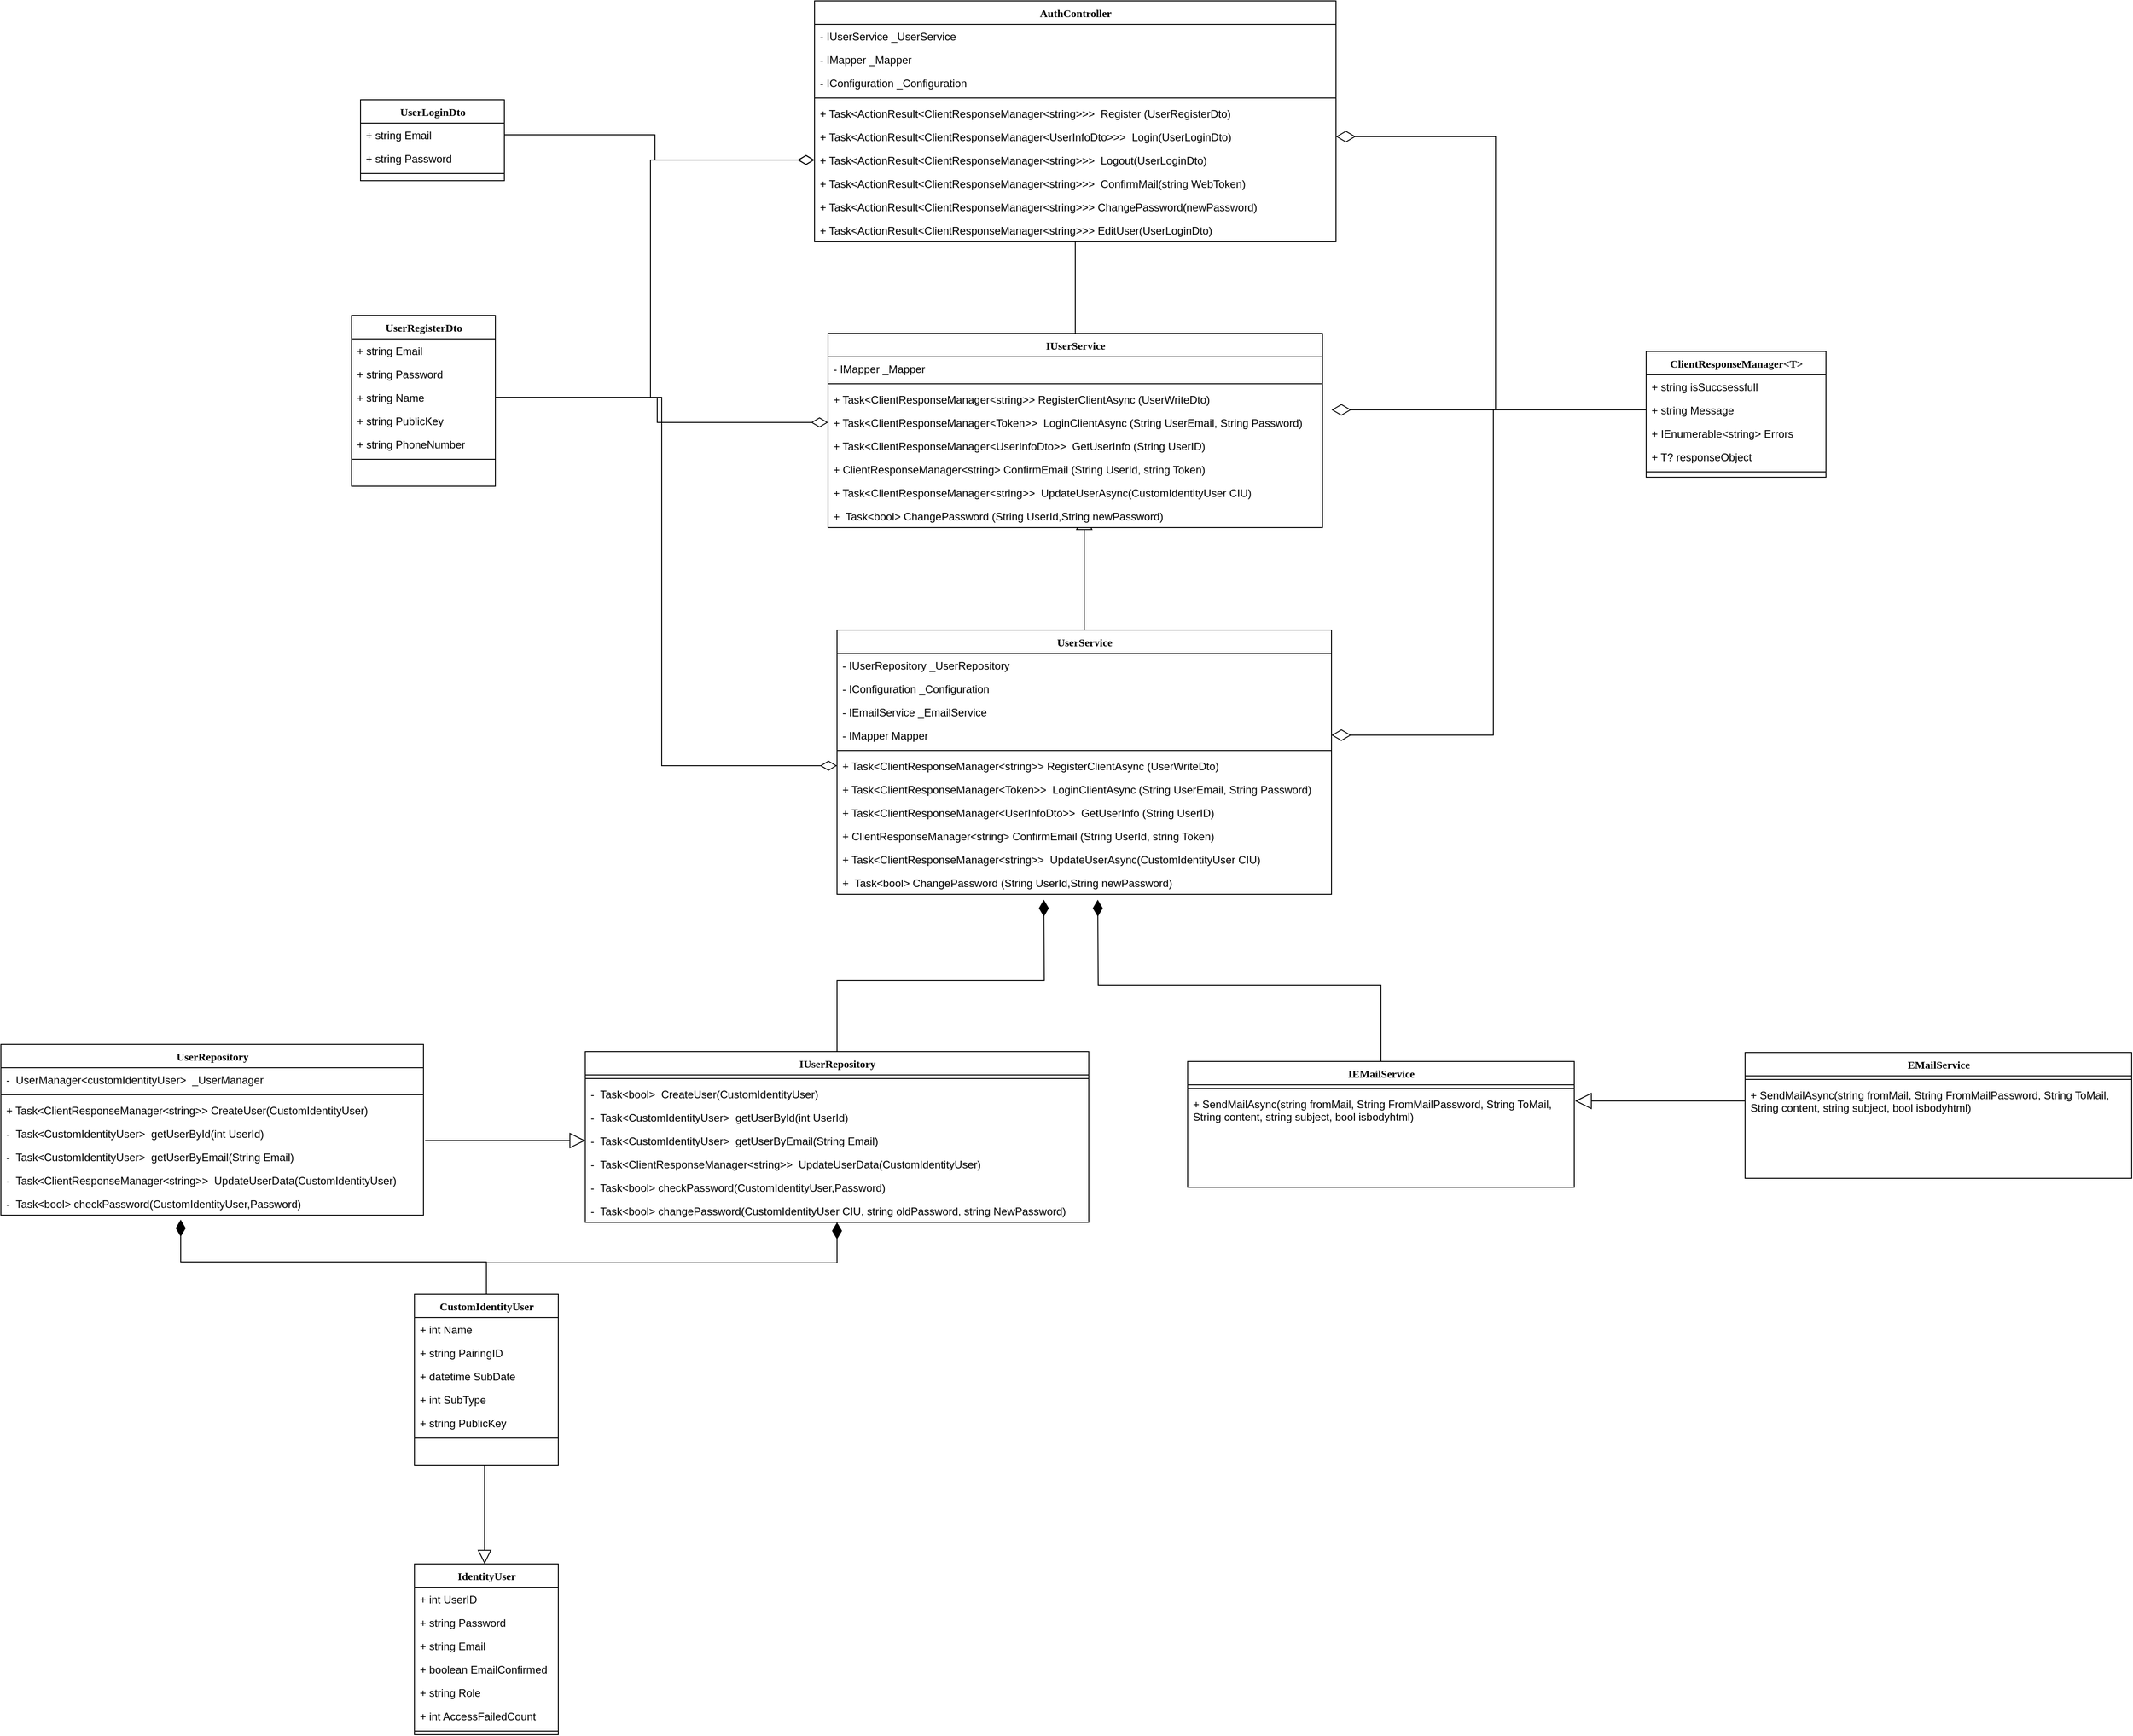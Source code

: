 <mxfile version="14.1.1" type="device"><diagram name="Page-1" id="6133507b-19e7-1e82-6fc7-422aa6c4b21f"><mxGraphModel dx="2773" dy="2634" grid="1" gridSize="10" guides="1" tooltips="1" connect="1" arrows="1" fold="1" page="1" pageScale="1" pageWidth="1100" pageHeight="850" background="#ffffff" math="0" shadow="0"><root><mxCell id="0"/><mxCell id="1" parent="0"/><mxCell id="_9k7WoL6bUj8qpPDOazY-54" style="edgeStyle=orthogonalEdgeStyle;rounded=0;orthogonalLoop=1;jettySize=auto;html=1;exitX=0.5;exitY=0;exitDx=0;exitDy=0;entryX=0.5;entryY=1;entryDx=0;entryDy=0;startArrow=none;startFill=0;startSize=13;endArrow=diamondThin;endFill=1;endSize=16;" parent="1" source="78961159f06e98e8-17" target="_9k7WoL6bUj8qpPDOazY-32" edge="1"><mxGeometry relative="1" as="geometry"/></mxCell><mxCell id="_9k7WoL6bUj8qpPDOazY-67" style="edgeStyle=orthogonalEdgeStyle;rounded=0;orthogonalLoop=1;jettySize=auto;html=1;exitX=0.5;exitY=0;exitDx=0;exitDy=0;startArrow=none;startFill=0;startSize=13;endArrow=diamondThin;endFill=1;endSize=16;" parent="1" source="78961159f06e98e8-17" edge="1"><mxGeometry relative="1" as="geometry"><mxPoint x="40" y="236" as="targetPoint"/><mxPoint x="520" y="316" as="sourcePoint"/><Array as="points"><mxPoint x="380" y="283"/><mxPoint x="40" y="283"/></Array></mxGeometry></mxCell><mxCell id="78961159f06e98e8-17" value="CustomIdentityUser" style="swimlane;html=1;fontStyle=1;align=center;verticalAlign=top;childLayout=stackLayout;horizontal=1;startSize=26;horizontalStack=0;resizeParent=1;resizeLast=0;collapsible=1;marginBottom=0;swimlaneFillColor=#ffffff;rounded=0;shadow=0;comic=0;labelBackgroundColor=none;strokeWidth=1;fillColor=none;fontFamily=Verdana;fontSize=12" parent="1" vertex="1"><mxGeometry x="300" y="319" width="160" height="190" as="geometry"/></mxCell><mxCell id="78961159f06e98e8-23" value="+ int Name" style="text;html=1;strokeColor=none;fillColor=none;align=left;verticalAlign=top;spacingLeft=4;spacingRight=4;whiteSpace=wrap;overflow=hidden;rotatable=0;points=[[0,0.5],[1,0.5]];portConstraint=eastwest;" parent="78961159f06e98e8-17" vertex="1"><mxGeometry y="26" width="160" height="26" as="geometry"/></mxCell><mxCell id="78961159f06e98e8-24" value="+ string PairingID" style="text;html=1;strokeColor=none;fillColor=none;align=left;verticalAlign=top;spacingLeft=4;spacingRight=4;whiteSpace=wrap;overflow=hidden;rotatable=0;points=[[0,0.5],[1,0.5]];portConstraint=eastwest;" parent="78961159f06e98e8-17" vertex="1"><mxGeometry y="52" width="160" height="26" as="geometry"/></mxCell><mxCell id="_9k7WoL6bUj8qpPDOazY-10" value="+ datetime SubDate" style="text;html=1;strokeColor=none;fillColor=none;align=left;verticalAlign=top;spacingLeft=4;spacingRight=4;whiteSpace=wrap;overflow=hidden;rotatable=0;points=[[0,0.5],[1,0.5]];portConstraint=eastwest;" parent="78961159f06e98e8-17" vertex="1"><mxGeometry y="78" width="160" height="26" as="geometry"/></mxCell><mxCell id="_9k7WoL6bUj8qpPDOazY-11" value="+ int SubType" style="text;html=1;strokeColor=none;fillColor=none;align=left;verticalAlign=top;spacingLeft=4;spacingRight=4;whiteSpace=wrap;overflow=hidden;rotatable=0;points=[[0,0.5],[1,0.5]];portConstraint=eastwest;" parent="78961159f06e98e8-17" vertex="1"><mxGeometry y="104" width="160" height="26" as="geometry"/></mxCell><mxCell id="_9k7WoL6bUj8qpPDOazY-12" value="+ string PublicKey" style="text;html=1;strokeColor=none;fillColor=none;align=left;verticalAlign=top;spacingLeft=4;spacingRight=4;whiteSpace=wrap;overflow=hidden;rotatable=0;points=[[0,0.5],[1,0.5]];portConstraint=eastwest;" parent="78961159f06e98e8-17" vertex="1"><mxGeometry y="130" width="160" height="26" as="geometry"/></mxCell><mxCell id="78961159f06e98e8-19" value="" style="line;html=1;strokeWidth=1;fillColor=none;align=left;verticalAlign=middle;spacingTop=-1;spacingLeft=3;spacingRight=3;rotatable=0;labelPosition=right;points=[];portConstraint=eastwest;" parent="78961159f06e98e8-17" vertex="1"><mxGeometry y="156" width="160" height="8" as="geometry"/></mxCell><mxCell id="b94bc138ca980ef-9" style="edgeStyle=orthogonalEdgeStyle;rounded=0;html=1;labelBackgroundColor=none;startArrow=none;startFill=0;startSize=8;endArrow=diamondThin;endFill=0;endSize=16;fontFamily=Verdana;fontSize=12;" parent="1" edge="1"><mxGeometry relative="1" as="geometry"><mxPoint x="745" y="435" as="sourcePoint"/></mxGeometry></mxCell><mxCell id="b94bc138ca980ef-19" value="1..*" style="text;html=1;resizable=0;points=[];align=center;verticalAlign=middle;labelBackgroundColor=#ffffff;fontSize=12;fontFamily=Verdana" parent="b94bc138ca980ef-9" vertex="1" connectable="0"><mxGeometry x="-0.847" y="-1" relative="1" as="geometry"><mxPoint x="19" y="1" as="offset"/></mxGeometry></mxCell><mxCell id="b94bc138ca980ef-10" style="edgeStyle=orthogonalEdgeStyle;rounded=0;html=1;labelBackgroundColor=none;startArrow=none;startFill=0;startSize=8;endArrow=open;endFill=0;endSize=16;fontFamily=Verdana;fontSize=12;" parent="1" edge="1"><mxGeometry relative="1" as="geometry"><mxPoint x="825" y="506" as="sourcePoint"/></mxGeometry></mxCell><mxCell id="b94bc138ca980ef-20" value="0..*" style="text;html=1;resizable=0;points=[];align=center;verticalAlign=middle;labelBackgroundColor=#ffffff;fontSize=12;fontFamily=Verdana" parent="b94bc138ca980ef-10" vertex="1" connectable="0"><mxGeometry x="-0.789" relative="1" as="geometry"><mxPoint x="11" y="-10" as="offset"/></mxGeometry></mxCell><mxCell id="b94bc138ca980ef-21" value="1" style="text;html=1;resizable=0;points=[];align=center;verticalAlign=middle;labelBackgroundColor=#ffffff;fontSize=12;fontFamily=Verdana" parent="b94bc138ca980ef-10" vertex="1" connectable="0"><mxGeometry x="0.7" y="1" relative="1" as="geometry"><mxPoint x="2" y="-12" as="offset"/></mxGeometry></mxCell><mxCell id="_9k7WoL6bUj8qpPDOazY-22" style="edgeStyle=orthogonalEdgeStyle;rounded=0;orthogonalLoop=1;jettySize=auto;html=1;exitX=0.5;exitY=0;exitDx=0;exitDy=0;endArrow=none;endFill=0;startArrow=block;startFill=0;endSize=10;startSize=13;" parent="1" edge="1"><mxGeometry relative="1" as="geometry"><mxPoint x="378" y="509" as="targetPoint"/><mxPoint x="378" y="619" as="sourcePoint"/></mxGeometry></mxCell><mxCell id="_9k7WoL6bUj8qpPDOazY-13" value="IdentityUser" style="swimlane;html=1;fontStyle=1;align=center;verticalAlign=top;childLayout=stackLayout;horizontal=1;startSize=26;horizontalStack=0;resizeParent=1;resizeLast=0;collapsible=1;marginBottom=0;swimlaneFillColor=#ffffff;rounded=0;shadow=0;comic=0;labelBackgroundColor=none;strokeWidth=1;fillColor=none;fontFamily=Verdana;fontSize=12" parent="1" vertex="1"><mxGeometry x="300" y="619" width="160" height="190" as="geometry"/></mxCell><mxCell id="_9k7WoL6bUj8qpPDOazY-14" value="+ int UserID" style="text;html=1;strokeColor=none;fillColor=none;align=left;verticalAlign=top;spacingLeft=4;spacingRight=4;whiteSpace=wrap;overflow=hidden;rotatable=0;points=[[0,0.5],[1,0.5]];portConstraint=eastwest;" parent="_9k7WoL6bUj8qpPDOazY-13" vertex="1"><mxGeometry y="26" width="160" height="26" as="geometry"/></mxCell><mxCell id="_9k7WoL6bUj8qpPDOazY-15" value="+ string Password" style="text;html=1;strokeColor=none;fillColor=none;align=left;verticalAlign=top;spacingLeft=4;spacingRight=4;whiteSpace=wrap;overflow=hidden;rotatable=0;points=[[0,0.5],[1,0.5]];portConstraint=eastwest;" parent="_9k7WoL6bUj8qpPDOazY-13" vertex="1"><mxGeometry y="52" width="160" height="26" as="geometry"/></mxCell><mxCell id="_9k7WoL6bUj8qpPDOazY-16" value="+ string Email" style="text;html=1;strokeColor=none;fillColor=none;align=left;verticalAlign=top;spacingLeft=4;spacingRight=4;whiteSpace=wrap;overflow=hidden;rotatable=0;points=[[0,0.5],[1,0.5]];portConstraint=eastwest;" parent="_9k7WoL6bUj8qpPDOazY-13" vertex="1"><mxGeometry y="78" width="160" height="26" as="geometry"/></mxCell><mxCell id="_9k7WoL6bUj8qpPDOazY-17" value="+ boolean EmailConfirmed" style="text;html=1;strokeColor=none;fillColor=none;align=left;verticalAlign=top;spacingLeft=4;spacingRight=4;whiteSpace=wrap;overflow=hidden;rotatable=0;points=[[0,0.5],[1,0.5]];portConstraint=eastwest;" parent="_9k7WoL6bUj8qpPDOazY-13" vertex="1"><mxGeometry y="104" width="160" height="26" as="geometry"/></mxCell><mxCell id="_9k7WoL6bUj8qpPDOazY-18" value="+ string Role" style="text;html=1;strokeColor=none;fillColor=none;align=left;verticalAlign=top;spacingLeft=4;spacingRight=4;whiteSpace=wrap;overflow=hidden;rotatable=0;points=[[0,0.5],[1,0.5]];portConstraint=eastwest;" parent="_9k7WoL6bUj8qpPDOazY-13" vertex="1"><mxGeometry y="130" width="160" height="26" as="geometry"/></mxCell><mxCell id="_9k7WoL6bUj8qpPDOazY-23" value="+ int AccessFailedCount" style="text;html=1;strokeColor=none;fillColor=none;align=left;verticalAlign=top;spacingLeft=4;spacingRight=4;whiteSpace=wrap;overflow=hidden;rotatable=0;points=[[0,0.5],[1,0.5]];portConstraint=eastwest;" parent="_9k7WoL6bUj8qpPDOazY-13" vertex="1"><mxGeometry y="156" width="160" height="26" as="geometry"/></mxCell><mxCell id="_9k7WoL6bUj8qpPDOazY-19" value="" style="line;html=1;strokeWidth=1;fillColor=none;align=left;verticalAlign=middle;spacingTop=-1;spacingLeft=3;spacingRight=3;rotatable=0;labelPosition=right;points=[];portConstraint=eastwest;" parent="_9k7WoL6bUj8qpPDOazY-13" vertex="1"><mxGeometry y="182" width="160" height="8" as="geometry"/></mxCell><mxCell id="_9k7WoL6bUj8qpPDOazY-76" style="edgeStyle=orthogonalEdgeStyle;rounded=0;orthogonalLoop=1;jettySize=auto;html=1;startArrow=none;startFill=0;startSize=13;endArrow=diamondThin;endFill=1;endSize=16;exitX=0.5;exitY=0;exitDx=0;exitDy=0;" parent="1" source="_9k7WoL6bUj8qpPDOazY-32" edge="1"><mxGeometry relative="1" as="geometry"><mxPoint x="1000" y="-120" as="targetPoint"/><mxPoint x="-180" y="35" as="sourcePoint"/><Array as="points"/></mxGeometry></mxCell><mxCell id="_9k7WoL6bUj8qpPDOazY-24" value="UserRepository" style="swimlane;html=1;fontStyle=1;align=center;verticalAlign=top;childLayout=stackLayout;horizontal=1;startSize=26;horizontalStack=0;resizeParent=1;resizeLast=0;collapsible=1;marginBottom=0;swimlaneFillColor=#ffffff;rounded=0;shadow=0;comic=0;labelBackgroundColor=none;strokeWidth=1;fillColor=none;fontFamily=Verdana;fontSize=12" parent="1" vertex="1"><mxGeometry x="-160" y="41" width="470" height="190" as="geometry"/></mxCell><mxCell id="_9k7WoL6bUj8qpPDOazY-25" value="-&amp;nbsp; UserManager&amp;lt;customIdentityUser&amp;gt;&amp;nbsp; _UserManager" style="text;html=1;strokeColor=none;fillColor=none;align=left;verticalAlign=top;spacingLeft=4;spacingRight=4;whiteSpace=wrap;overflow=hidden;rotatable=0;points=[[0,0.5],[1,0.5]];portConstraint=eastwest;" parent="_9k7WoL6bUj8qpPDOazY-24" vertex="1"><mxGeometry y="26" width="470" height="26" as="geometry"/></mxCell><mxCell id="_9k7WoL6bUj8qpPDOazY-30" value="" style="line;html=1;strokeWidth=1;fillColor=none;align=left;verticalAlign=middle;spacingTop=-1;spacingLeft=3;spacingRight=3;rotatable=0;labelPosition=right;points=[];portConstraint=eastwest;" parent="_9k7WoL6bUj8qpPDOazY-24" vertex="1"><mxGeometry y="52" width="470" height="8" as="geometry"/></mxCell><mxCell id="_9k7WoL6bUj8qpPDOazY-61" value="+ Task&amp;lt;ClientResponseManager&amp;lt;string&amp;gt;&amp;gt; CreateUser(CustomIdentityUser)" style="text;html=1;strokeColor=none;fillColor=none;align=left;verticalAlign=top;spacingLeft=4;spacingRight=4;whiteSpace=wrap;overflow=hidden;rotatable=0;points=[[0,0.5],[1,0.5]];portConstraint=eastwest;" parent="_9k7WoL6bUj8qpPDOazY-24" vertex="1"><mxGeometry y="60" width="470" height="26" as="geometry"/></mxCell><mxCell id="_9k7WoL6bUj8qpPDOazY-62" value="-&amp;nbsp; Task&amp;lt;CustomIdentityUser&amp;gt;&amp;nbsp; getUserById(int UserId)" style="text;html=1;strokeColor=none;fillColor=none;align=left;verticalAlign=top;spacingLeft=4;spacingRight=4;whiteSpace=wrap;overflow=hidden;rotatable=0;points=[[0,0.5],[1,0.5]];portConstraint=eastwest;" parent="_9k7WoL6bUj8qpPDOazY-24" vertex="1"><mxGeometry y="86" width="470" height="26" as="geometry"/></mxCell><mxCell id="_9k7WoL6bUj8qpPDOazY-64" value="-&amp;nbsp; Task&amp;lt;CustomIdentityUser&amp;gt;&amp;nbsp; getUserByEmail(String Email)" style="text;html=1;strokeColor=none;fillColor=none;align=left;verticalAlign=top;spacingLeft=4;spacingRight=4;whiteSpace=wrap;overflow=hidden;rotatable=0;points=[[0,0.5],[1,0.5]];portConstraint=eastwest;" parent="_9k7WoL6bUj8qpPDOazY-24" vertex="1"><mxGeometry y="112" width="470" height="26" as="geometry"/></mxCell><mxCell id="_9k7WoL6bUj8qpPDOazY-65" value="-&amp;nbsp; Task&amp;lt;ClientResponseManager&amp;lt;string&amp;gt;&amp;gt;&amp;nbsp; UpdateUserData(CustomIdentityUser)" style="text;html=1;strokeColor=none;fillColor=none;align=left;verticalAlign=top;spacingLeft=4;spacingRight=4;whiteSpace=wrap;overflow=hidden;rotatable=0;points=[[0,0.5],[1,0.5]];portConstraint=eastwest;" parent="_9k7WoL6bUj8qpPDOazY-24" vertex="1"><mxGeometry y="138" width="470" height="26" as="geometry"/></mxCell><mxCell id="_9k7WoL6bUj8qpPDOazY-66" value="-&amp;nbsp; Task&amp;lt;bool&amp;gt; checkPassword(CustomIdentityUser,Password)&amp;nbsp;" style="text;html=1;strokeColor=none;fillColor=none;align=left;verticalAlign=top;spacingLeft=4;spacingRight=4;whiteSpace=wrap;overflow=hidden;rotatable=0;points=[[0,0.5],[1,0.5]];portConstraint=eastwest;" parent="_9k7WoL6bUj8qpPDOazY-24" vertex="1"><mxGeometry y="164" width="470" height="26" as="geometry"/></mxCell><mxCell id="_9k7WoL6bUj8qpPDOazY-32" value="IUserRepository" style="swimlane;html=1;fontStyle=1;align=center;verticalAlign=top;childLayout=stackLayout;horizontal=1;startSize=26;horizontalStack=0;resizeParent=1;resizeLast=0;collapsible=1;marginBottom=0;swimlaneFillColor=#ffffff;rounded=0;shadow=0;comic=0;labelBackgroundColor=none;strokeWidth=1;fillColor=none;fontFamily=Verdana;fontSize=12" parent="1" vertex="1"><mxGeometry x="490" y="49" width="560" height="190" as="geometry"/></mxCell><mxCell id="_9k7WoL6bUj8qpPDOazY-38" value="" style="line;html=1;strokeWidth=1;fillColor=none;align=left;verticalAlign=middle;spacingTop=-1;spacingLeft=3;spacingRight=3;rotatable=0;labelPosition=right;points=[];portConstraint=eastwest;" parent="_9k7WoL6bUj8qpPDOazY-32" vertex="1"><mxGeometry y="26" width="560" height="8" as="geometry"/></mxCell><mxCell id="_9k7WoL6bUj8qpPDOazY-41" value="-&amp;nbsp; Task&amp;lt;bool&amp;gt;&amp;nbsp; CreateUser(CustomIdentityUser)" style="text;html=1;strokeColor=none;fillColor=none;align=left;verticalAlign=top;spacingLeft=4;spacingRight=4;whiteSpace=wrap;overflow=hidden;rotatable=0;points=[[0,0.5],[1,0.5]];portConstraint=eastwest;" parent="_9k7WoL6bUj8qpPDOazY-32" vertex="1"><mxGeometry y="34" width="560" height="26" as="geometry"/></mxCell><mxCell id="_9k7WoL6bUj8qpPDOazY-56" value="-&amp;nbsp; Task&amp;lt;CustomIdentityUser&amp;gt;&amp;nbsp; getUserById(int UserId)" style="text;html=1;strokeColor=none;fillColor=none;align=left;verticalAlign=top;spacingLeft=4;spacingRight=4;whiteSpace=wrap;overflow=hidden;rotatable=0;points=[[0,0.5],[1,0.5]];portConstraint=eastwest;" parent="_9k7WoL6bUj8qpPDOazY-32" vertex="1"><mxGeometry y="60" width="560" height="26" as="geometry"/></mxCell><mxCell id="_9k7WoL6bUj8qpPDOazY-57" value="-&amp;nbsp; Task&amp;lt;CustomIdentityUser&amp;gt;&amp;nbsp; getUserByEmail(String Email)" style="text;html=1;strokeColor=none;fillColor=none;align=left;verticalAlign=top;spacingLeft=4;spacingRight=4;whiteSpace=wrap;overflow=hidden;rotatable=0;points=[[0,0.5],[1,0.5]];portConstraint=eastwest;" parent="_9k7WoL6bUj8qpPDOazY-32" vertex="1"><mxGeometry y="86" width="560" height="26" as="geometry"/></mxCell><mxCell id="_9k7WoL6bUj8qpPDOazY-58" value="-&amp;nbsp; Task&amp;lt;ClientResponseManager&amp;lt;string&amp;gt;&amp;gt;&amp;nbsp; UpdateUserData(CustomIdentityUser)" style="text;html=1;strokeColor=none;fillColor=none;align=left;verticalAlign=top;spacingLeft=4;spacingRight=4;whiteSpace=wrap;overflow=hidden;rotatable=0;points=[[0,0.5],[1,0.5]];portConstraint=eastwest;" parent="_9k7WoL6bUj8qpPDOazY-32" vertex="1"><mxGeometry y="112" width="560" height="26" as="geometry"/></mxCell><mxCell id="_9k7WoL6bUj8qpPDOazY-59" value="-&amp;nbsp; Task&amp;lt;bool&amp;gt; checkPassword(CustomIdentityUser,Password)&amp;nbsp;" style="text;html=1;strokeColor=none;fillColor=none;align=left;verticalAlign=top;spacingLeft=4;spacingRight=4;whiteSpace=wrap;overflow=hidden;rotatable=0;points=[[0,0.5],[1,0.5]];portConstraint=eastwest;" parent="_9k7WoL6bUj8qpPDOazY-32" vertex="1"><mxGeometry y="138" width="560" height="26" as="geometry"/></mxCell><mxCell id="_9k7WoL6bUj8qpPDOazY-315" value="-&amp;nbsp; Task&amp;lt;bool&amp;gt; changePassword(CustomIdentityUser CIU, string oldPassword, string NewPassword)&amp;nbsp;" style="text;html=1;strokeColor=none;fillColor=none;align=left;verticalAlign=top;spacingLeft=4;spacingRight=4;whiteSpace=wrap;overflow=hidden;rotatable=0;points=[[0,0.5],[1,0.5]];portConstraint=eastwest;" parent="_9k7WoL6bUj8qpPDOazY-32" vertex="1"><mxGeometry y="164" width="560" height="26" as="geometry"/></mxCell><mxCell id="_9k7WoL6bUj8qpPDOazY-42" value="ClientResponseManager&amp;lt;T&amp;gt;" style="swimlane;html=1;fontStyle=1;align=center;verticalAlign=top;childLayout=stackLayout;horizontal=1;startSize=26;horizontalStack=0;resizeParent=1;resizeLast=0;collapsible=1;marginBottom=0;swimlaneFillColor=#ffffff;rounded=0;shadow=0;comic=0;labelBackgroundColor=none;strokeWidth=1;fillColor=none;fontFamily=Verdana;fontSize=12" parent="1" vertex="1"><mxGeometry x="1670" y="-730" width="200" height="140" as="geometry"/></mxCell><mxCell id="_9k7WoL6bUj8qpPDOazY-47" value="+ string isSuccsessfull" style="text;html=1;strokeColor=none;fillColor=none;align=left;verticalAlign=top;spacingLeft=4;spacingRight=4;whiteSpace=wrap;overflow=hidden;rotatable=0;points=[[0,0.5],[1,0.5]];portConstraint=eastwest;" parent="_9k7WoL6bUj8qpPDOazY-42" vertex="1"><mxGeometry y="26" width="200" height="26" as="geometry"/></mxCell><mxCell id="_9k7WoL6bUj8qpPDOazY-52" value="+ string Message&lt;span style=&quot;color: rgba(0 , 0 , 0 , 0) ; font-family: monospace ; font-size: 0px&quot;&gt;%3CmxGraphModel%3E%3Croot%3E%3CmxCell%20id%3D%220%22%2F%3E%3CmxCell%20id%3D%221%22%20parent%3D%220%22%2F%3E%3CmxCell%20id%3D%222%22%20value%3D%22%2B%20string%20isSuccsessfull%22%20style%3D%22text%3Bhtml%3D1%3BstrokeColor%3Dnone%3BfillColor%3Dnone%3Balign%3Dleft%3BverticalAlign%3Dtop%3BspacingLeft%3D4%3BspacingRight%3D4%3BwhiteSpace%3Dwrap%3Boverflow%3Dhidden%3Brotatable%3D0%3Bpoints%3D%5B%5B0%2C0.5%5D%2C%5B1%2C0.5%5D%5D%3BportConstraint%3Deastwest%3B%22%20vertex%3D%221%22%20parent%3D%221%22%3E%3CmxGeometry%20x%3D%22610%22%20y%3D%22346%22%20width%3D%22170%22%20height%3D%2226%22%20as%3D%22geometry%22%2F%3E%3C%2FmxCell%3E%3C%2Froot%3E%3C%2FmxGraphModel%3E&lt;/span&gt;" style="text;html=1;strokeColor=none;fillColor=none;align=left;verticalAlign=top;spacingLeft=4;spacingRight=4;whiteSpace=wrap;overflow=hidden;rotatable=0;points=[[0,0.5],[1,0.5]];portConstraint=eastwest;" parent="_9k7WoL6bUj8qpPDOazY-42" vertex="1"><mxGeometry y="52" width="200" height="26" as="geometry"/></mxCell><mxCell id="_9k7WoL6bUj8qpPDOazY-51" value="+ IEnumerable&amp;lt;string&amp;gt; Errors&lt;span style=&quot;color: rgba(0 , 0 , 0 , 0) ; font-family: monospace ; font-size: 0px&quot;&gt;%mxGraphModel%3E%3Croot%3E%3CmxCell%20id%3D%220%22%2F%3E%3CmxCell%20id%3D%221%22%20parent%3D%220%22%2F%3E%3CmxCell%20id%3D%222%22%20value%3D%22%2B%20string%20isSuccsessfull%22%20style%3D%22text%3Bhtml%3D1%3BstrokeColor%3Dnone%3BfillColor%3Dnone%3Balign%3Dleft%3BverticalAlign%3Dtop%3BspacingLeft%3D4%3BspacingRight%3D4%3BwhiteSpace%3Dwrap%3Boverflow%3Dhidden%3Brotatable%3D0%3Bpoints%3D%5B%5B0%2C0.5%5D%2C%5B1%2C0.5%5D%5D%3BportConstraint%3Deastwest%3B%22%20vertex%3D%221%22%20parent%3D%221%22%3E%3CmxGeometry%20x%3D%22610%22%20y%3D%22346%22%20width%3D%22170%22%20height%3D%2226%22%20as%3D%22geometry%22%2F%3E%3C%2FmxCell%3E%3C%2Froot%3E%3C%2Fm&lt;/span&gt;" style="text;html=1;strokeColor=none;fillColor=none;align=left;verticalAlign=top;spacingLeft=4;spacingRight=4;whiteSpace=wrap;overflow=hidden;rotatable=0;points=[[0,0.5],[1,0.5]];portConstraint=eastwest;" parent="_9k7WoL6bUj8qpPDOazY-42" vertex="1"><mxGeometry y="78" width="200" height="26" as="geometry"/></mxCell><mxCell id="_9k7WoL6bUj8qpPDOazY-53" value="+ T? responseObject" style="text;html=1;strokeColor=none;fillColor=none;align=left;verticalAlign=top;spacingLeft=4;spacingRight=4;whiteSpace=wrap;overflow=hidden;rotatable=0;points=[[0,0.5],[1,0.5]];portConstraint=eastwest;" parent="_9k7WoL6bUj8qpPDOazY-42" vertex="1"><mxGeometry y="104" width="200" height="26" as="geometry"/></mxCell><mxCell id="_9k7WoL6bUj8qpPDOazY-48" value="" style="line;html=1;strokeWidth=1;fillColor=none;align=left;verticalAlign=middle;spacingTop=-1;spacingLeft=3;spacingRight=3;rotatable=0;labelPosition=right;points=[];portConstraint=eastwest;" parent="_9k7WoL6bUj8qpPDOazY-42" vertex="1"><mxGeometry y="130" width="200" height="8" as="geometry"/></mxCell><mxCell id="_9k7WoL6bUj8qpPDOazY-60" style="edgeStyle=orthogonalEdgeStyle;rounded=0;orthogonalLoop=1;jettySize=auto;html=1;exitX=1.004;exitY=0.808;exitDx=0;exitDy=0;entryX=0;entryY=0.5;entryDx=0;entryDy=0;startArrow=none;startFill=0;startSize=13;endArrow=block;endFill=0;endSize=15;exitPerimeter=0;" parent="1" source="_9k7WoL6bUj8qpPDOazY-62" target="_9k7WoL6bUj8qpPDOazY-57" edge="1"><mxGeometry relative="1" as="geometry"><mxPoint x="290" y="148" as="sourcePoint"/></mxGeometry></mxCell><mxCell id="_9k7WoL6bUj8qpPDOazY-343" style="edgeStyle=orthogonalEdgeStyle;rounded=0;orthogonalLoop=1;jettySize=auto;html=1;exitX=0.5;exitY=0;exitDx=0;exitDy=0;startArrow=none;startFill=0;startSize=13;endArrow=block;endFill=0;endSize=16;" parent="1" source="_9k7WoL6bUj8qpPDOazY-68" edge="1"><mxGeometry relative="1" as="geometry"><mxPoint x="1045" y="-550" as="targetPoint"/></mxGeometry></mxCell><mxCell id="_9k7WoL6bUj8qpPDOazY-68" value="UserService" style="swimlane;html=1;fontStyle=1;align=center;verticalAlign=top;childLayout=stackLayout;horizontal=1;startSize=26;horizontalStack=0;resizeParent=1;resizeLast=0;collapsible=1;marginBottom=0;swimlaneFillColor=#ffffff;rounded=0;shadow=0;comic=0;labelBackgroundColor=none;strokeWidth=1;fillColor=none;fontFamily=Verdana;fontSize=12" parent="1" vertex="1"><mxGeometry x="770" y="-420" width="550" height="294" as="geometry"/></mxCell><mxCell id="_9k7WoL6bUj8qpPDOazY-69" value="- IUserRepository _UserRepository" style="text;html=1;strokeColor=none;fillColor=none;align=left;verticalAlign=top;spacingLeft=4;spacingRight=4;whiteSpace=wrap;overflow=hidden;rotatable=0;points=[[0,0.5],[1,0.5]];portConstraint=eastwest;" parent="_9k7WoL6bUj8qpPDOazY-68" vertex="1"><mxGeometry y="26" width="550" height="26" as="geometry"/></mxCell><mxCell id="_9k7WoL6bUj8qpPDOazY-77" value="- IConfiguration _Configuration" style="text;html=1;strokeColor=none;fillColor=none;align=left;verticalAlign=top;spacingLeft=4;spacingRight=4;whiteSpace=wrap;overflow=hidden;rotatable=0;points=[[0,0.5],[1,0.5]];portConstraint=eastwest;" parent="_9k7WoL6bUj8qpPDOazY-68" vertex="1"><mxGeometry y="52" width="550" height="26" as="geometry"/></mxCell><mxCell id="_9k7WoL6bUj8qpPDOazY-78" value="- IEmailService _EmailService" style="text;html=1;strokeColor=none;fillColor=none;align=left;verticalAlign=top;spacingLeft=4;spacingRight=4;whiteSpace=wrap;overflow=hidden;rotatable=0;points=[[0,0.5],[1,0.5]];portConstraint=eastwest;" parent="_9k7WoL6bUj8qpPDOazY-68" vertex="1"><mxGeometry y="78" width="550" height="26" as="geometry"/></mxCell><mxCell id="_9k7WoL6bUj8qpPDOazY-79" value="- IMapper Mapper" style="text;html=1;strokeColor=none;fillColor=none;align=left;verticalAlign=top;spacingLeft=4;spacingRight=4;whiteSpace=wrap;overflow=hidden;rotatable=0;points=[[0,0.5],[1,0.5]];portConstraint=eastwest;" parent="_9k7WoL6bUj8qpPDOazY-68" vertex="1"><mxGeometry y="104" width="550" height="26" as="geometry"/></mxCell><mxCell id="_9k7WoL6bUj8qpPDOazY-70" value="" style="line;html=1;strokeWidth=1;fillColor=none;align=left;verticalAlign=middle;spacingTop=-1;spacingLeft=3;spacingRight=3;rotatable=0;labelPosition=right;points=[];portConstraint=eastwest;" parent="_9k7WoL6bUj8qpPDOazY-68" vertex="1"><mxGeometry y="130" width="550" height="8" as="geometry"/></mxCell><mxCell id="_9k7WoL6bUj8qpPDOazY-71" value="+ Task&amp;lt;ClientResponseManager&amp;lt;string&amp;gt;&amp;gt; RegisterClientAsync (UserWriteDto)" style="text;html=1;strokeColor=none;fillColor=none;align=left;verticalAlign=top;spacingLeft=4;spacingRight=4;whiteSpace=wrap;overflow=hidden;rotatable=0;points=[[0,0.5],[1,0.5]];portConstraint=eastwest;" parent="_9k7WoL6bUj8qpPDOazY-68" vertex="1"><mxGeometry y="138" width="550" height="26" as="geometry"/></mxCell><mxCell id="_9k7WoL6bUj8qpPDOazY-72" value="+ Task&amp;lt;ClientResponseManager&amp;lt;Token&amp;gt;&amp;gt;&amp;nbsp; LoginClientAsync (String UserEmail, String Password)" style="text;html=1;strokeColor=none;fillColor=none;align=left;verticalAlign=top;spacingLeft=4;spacingRight=4;whiteSpace=wrap;overflow=hidden;rotatable=0;points=[[0,0.5],[1,0.5]];portConstraint=eastwest;" parent="_9k7WoL6bUj8qpPDOazY-68" vertex="1"><mxGeometry y="164" width="550" height="26" as="geometry"/></mxCell><mxCell id="_9k7WoL6bUj8qpPDOazY-316" value="+ Task&amp;lt;ClientResponseManager&amp;lt;UserInfoDto&amp;gt;&amp;gt;&amp;nbsp; GetUserInfo (String UserID)" style="text;html=1;strokeColor=none;fillColor=none;align=left;verticalAlign=top;spacingLeft=4;spacingRight=4;whiteSpace=wrap;overflow=hidden;rotatable=0;points=[[0,0.5],[1,0.5]];portConstraint=eastwest;" parent="_9k7WoL6bUj8qpPDOazY-68" vertex="1"><mxGeometry y="190" width="550" height="26" as="geometry"/></mxCell><mxCell id="_9k7WoL6bUj8qpPDOazY-73" value="+ ClientResponseManager&amp;lt;string&amp;gt; ConfirmEmail (String UserId, string Token)" style="text;html=1;strokeColor=none;fillColor=none;align=left;verticalAlign=top;spacingLeft=4;spacingRight=4;whiteSpace=wrap;overflow=hidden;rotatable=0;points=[[0,0.5],[1,0.5]];portConstraint=eastwest;" parent="_9k7WoL6bUj8qpPDOazY-68" vertex="1"><mxGeometry y="216" width="550" height="26" as="geometry"/></mxCell><mxCell id="_9k7WoL6bUj8qpPDOazY-74" value="+ Task&amp;lt;ClientResponseManager&amp;lt;string&amp;gt;&amp;gt;&amp;nbsp; UpdateUserAsync(CustomIdentityUser CIU)" style="text;html=1;strokeColor=none;fillColor=none;align=left;verticalAlign=top;spacingLeft=4;spacingRight=4;whiteSpace=wrap;overflow=hidden;rotatable=0;points=[[0,0.5],[1,0.5]];portConstraint=eastwest;" parent="_9k7WoL6bUj8qpPDOazY-68" vertex="1"><mxGeometry y="242" width="550" height="26" as="geometry"/></mxCell><mxCell id="_9k7WoL6bUj8qpPDOazY-75" value="+&amp;nbsp; Task&amp;lt;bool&amp;gt; ChangePassword (String UserId,String newPassword)&amp;nbsp;" style="text;html=1;strokeColor=none;fillColor=none;align=left;verticalAlign=top;spacingLeft=4;spacingRight=4;whiteSpace=wrap;overflow=hidden;rotatable=0;points=[[0,0.5],[1,0.5]];portConstraint=eastwest;" parent="_9k7WoL6bUj8qpPDOazY-68" vertex="1"><mxGeometry y="268" width="550" height="26" as="geometry"/></mxCell><mxCell id="_9k7WoL6bUj8qpPDOazY-330" style="edgeStyle=orthogonalEdgeStyle;rounded=0;orthogonalLoop=1;jettySize=auto;html=1;exitX=0.5;exitY=0;exitDx=0;exitDy=0;startArrow=none;startFill=0;startSize=13;endArrow=diamondThin;endFill=1;endSize=16;" parent="1" source="_9k7WoL6bUj8qpPDOazY-318" edge="1"><mxGeometry relative="1" as="geometry"><mxPoint x="1060" y="-120" as="targetPoint"/></mxGeometry></mxCell><mxCell id="_9k7WoL6bUj8qpPDOazY-318" value="IEMailService" style="swimlane;html=1;fontStyle=1;align=center;verticalAlign=top;childLayout=stackLayout;horizontal=1;startSize=26;horizontalStack=0;resizeParent=1;resizeLast=0;collapsible=1;marginBottom=0;swimlaneFillColor=#ffffff;rounded=0;shadow=0;comic=0;labelBackgroundColor=none;strokeWidth=1;fillColor=none;fontFamily=Verdana;fontSize=12" parent="1" vertex="1"><mxGeometry x="1160" y="60" width="430" height="140" as="geometry"/></mxCell><mxCell id="_9k7WoL6bUj8qpPDOazY-323" value="" style="line;html=1;strokeWidth=1;fillColor=none;align=left;verticalAlign=middle;spacingTop=-1;spacingLeft=3;spacingRight=3;rotatable=0;labelPosition=right;points=[];portConstraint=eastwest;" parent="_9k7WoL6bUj8qpPDOazY-318" vertex="1"><mxGeometry y="26" width="430" height="8" as="geometry"/></mxCell><mxCell id="_9k7WoL6bUj8qpPDOazY-324" value="+ SendMailAsync(string fromMail, String FromMailPassword, String ToMail, String content, string subject, bool isbodyhtml)" style="text;html=1;strokeColor=none;fillColor=none;align=left;verticalAlign=top;spacingLeft=4;spacingRight=4;whiteSpace=wrap;overflow=hidden;rotatable=0;points=[[0,0.5],[1,0.5]];portConstraint=eastwest;" parent="_9k7WoL6bUj8qpPDOazY-318" vertex="1"><mxGeometry y="34" width="430" height="40" as="geometry"/></mxCell><mxCell id="_9k7WoL6bUj8qpPDOazY-325" value="EMailService" style="swimlane;html=1;fontStyle=1;align=center;verticalAlign=top;childLayout=stackLayout;horizontal=1;startSize=26;horizontalStack=0;resizeParent=1;resizeLast=0;collapsible=1;marginBottom=0;swimlaneFillColor=#ffffff;rounded=0;shadow=0;comic=0;labelBackgroundColor=none;strokeWidth=1;fillColor=none;fontFamily=Verdana;fontSize=12" parent="1" vertex="1"><mxGeometry x="1780" y="50" width="430" height="140" as="geometry"/></mxCell><mxCell id="_9k7WoL6bUj8qpPDOazY-327" value="" style="line;html=1;strokeWidth=1;fillColor=none;align=left;verticalAlign=middle;spacingTop=-1;spacingLeft=3;spacingRight=3;rotatable=0;labelPosition=right;points=[];portConstraint=eastwest;" parent="_9k7WoL6bUj8qpPDOazY-325" vertex="1"><mxGeometry y="26" width="430" height="8" as="geometry"/></mxCell><mxCell id="_9k7WoL6bUj8qpPDOazY-328" value="+ SendMailAsync(string fromMail, String FromMailPassword, String ToMail, String content, string subject, bool isbodyhtml)" style="text;html=1;strokeColor=none;fillColor=none;align=left;verticalAlign=top;spacingLeft=4;spacingRight=4;whiteSpace=wrap;overflow=hidden;rotatable=0;points=[[0,0.5],[1,0.5]];portConstraint=eastwest;" parent="_9k7WoL6bUj8qpPDOazY-325" vertex="1"><mxGeometry y="34" width="430" height="40" as="geometry"/></mxCell><mxCell id="_9k7WoL6bUj8qpPDOazY-329" style="edgeStyle=orthogonalEdgeStyle;rounded=0;orthogonalLoop=1;jettySize=auto;html=1;exitX=0;exitY=0.5;exitDx=0;exitDy=0;entryX=1.002;entryY=0.25;entryDx=0;entryDy=0;entryPerimeter=0;startArrow=none;startFill=0;startSize=13;endArrow=block;endFill=0;endSize=16;" parent="1" source="_9k7WoL6bUj8qpPDOazY-328" target="_9k7WoL6bUj8qpPDOazY-324" edge="1"><mxGeometry relative="1" as="geometry"/></mxCell><mxCell id="_9k7WoL6bUj8qpPDOazY-360" style="edgeStyle=orthogonalEdgeStyle;rounded=0;orthogonalLoop=1;jettySize=auto;html=1;exitX=0.5;exitY=0;exitDx=0;exitDy=0;startArrow=none;startFill=0;startSize=13;endArrow=diamondThin;endFill=1;endSize=16;" parent="1" source="_9k7WoL6bUj8qpPDOazY-331" edge="1"><mxGeometry relative="1" as="geometry"><mxPoint x="1035" y="-880" as="targetPoint"/></mxGeometry></mxCell><mxCell id="_9k7WoL6bUj8qpPDOazY-331" value="IUserService" style="swimlane;html=1;fontStyle=1;align=center;verticalAlign=top;childLayout=stackLayout;horizontal=1;startSize=26;horizontalStack=0;resizeParent=1;resizeLast=0;collapsible=1;marginBottom=0;swimlaneFillColor=#ffffff;rounded=0;shadow=0;comic=0;labelBackgroundColor=none;strokeWidth=1;fillColor=none;fontFamily=Verdana;fontSize=12" parent="1" vertex="1"><mxGeometry x="760" y="-750" width="550" height="216" as="geometry"/></mxCell><mxCell id="TJ8gYz9HABG0AysGOIaA-2" value="- IMapper _Mapper" style="text;html=1;strokeColor=none;fillColor=none;align=left;verticalAlign=top;spacingLeft=4;spacingRight=4;whiteSpace=wrap;overflow=hidden;rotatable=0;points=[[0,0.5],[1,0.5]];portConstraint=eastwest;" vertex="1" parent="_9k7WoL6bUj8qpPDOazY-331"><mxGeometry y="26" width="550" height="26" as="geometry"/></mxCell><mxCell id="_9k7WoL6bUj8qpPDOazY-336" value="" style="line;html=1;strokeWidth=1;fillColor=none;align=left;verticalAlign=middle;spacingTop=-1;spacingLeft=3;spacingRight=3;rotatable=0;labelPosition=right;points=[];portConstraint=eastwest;" parent="_9k7WoL6bUj8qpPDOazY-331" vertex="1"><mxGeometry y="52" width="550" height="8" as="geometry"/></mxCell><mxCell id="_9k7WoL6bUj8qpPDOazY-337" value="+ Task&amp;lt;ClientResponseManager&amp;lt;string&amp;gt;&amp;gt; RegisterClientAsync (UserWriteDto)" style="text;html=1;strokeColor=none;fillColor=none;align=left;verticalAlign=top;spacingLeft=4;spacingRight=4;whiteSpace=wrap;overflow=hidden;rotatable=0;points=[[0,0.5],[1,0.5]];portConstraint=eastwest;" parent="_9k7WoL6bUj8qpPDOazY-331" vertex="1"><mxGeometry y="60" width="550" height="26" as="geometry"/></mxCell><mxCell id="_9k7WoL6bUj8qpPDOazY-338" value="+ Task&amp;lt;ClientResponseManager&amp;lt;Token&amp;gt;&amp;gt;&amp;nbsp; LoginClientAsync (String UserEmail, String Password)" style="text;html=1;strokeColor=none;fillColor=none;align=left;verticalAlign=top;spacingLeft=4;spacingRight=4;whiteSpace=wrap;overflow=hidden;rotatable=0;points=[[0,0.5],[1,0.5]];portConstraint=eastwest;" parent="_9k7WoL6bUj8qpPDOazY-331" vertex="1"><mxGeometry y="86" width="550" height="26" as="geometry"/></mxCell><mxCell id="_9k7WoL6bUj8qpPDOazY-339" value="+ Task&amp;lt;ClientResponseManager&amp;lt;UserInfoDto&amp;gt;&amp;gt;&amp;nbsp; GetUserInfo (String UserID)" style="text;html=1;strokeColor=none;fillColor=none;align=left;verticalAlign=top;spacingLeft=4;spacingRight=4;whiteSpace=wrap;overflow=hidden;rotatable=0;points=[[0,0.5],[1,0.5]];portConstraint=eastwest;" parent="_9k7WoL6bUj8qpPDOazY-331" vertex="1"><mxGeometry y="112" width="550" height="26" as="geometry"/></mxCell><mxCell id="_9k7WoL6bUj8qpPDOazY-340" value="+ ClientResponseManager&amp;lt;string&amp;gt; ConfirmEmail (String UserId, string Token)" style="text;html=1;strokeColor=none;fillColor=none;align=left;verticalAlign=top;spacingLeft=4;spacingRight=4;whiteSpace=wrap;overflow=hidden;rotatable=0;points=[[0,0.5],[1,0.5]];portConstraint=eastwest;" parent="_9k7WoL6bUj8qpPDOazY-331" vertex="1"><mxGeometry y="138" width="550" height="26" as="geometry"/></mxCell><mxCell id="_9k7WoL6bUj8qpPDOazY-341" value="+ Task&amp;lt;ClientResponseManager&amp;lt;string&amp;gt;&amp;gt;&amp;nbsp; UpdateUserAsync(CustomIdentityUser CIU)" style="text;html=1;strokeColor=none;fillColor=none;align=left;verticalAlign=top;spacingLeft=4;spacingRight=4;whiteSpace=wrap;overflow=hidden;rotatable=0;points=[[0,0.5],[1,0.5]];portConstraint=eastwest;" parent="_9k7WoL6bUj8qpPDOazY-331" vertex="1"><mxGeometry y="164" width="550" height="26" as="geometry"/></mxCell><mxCell id="_9k7WoL6bUj8qpPDOazY-342" value="+&amp;nbsp; Task&amp;lt;bool&amp;gt; ChangePassword (String UserId,String newPassword)&amp;nbsp;" style="text;html=1;strokeColor=none;fillColor=none;align=left;verticalAlign=top;spacingLeft=4;spacingRight=4;whiteSpace=wrap;overflow=hidden;rotatable=0;points=[[0,0.5],[1,0.5]];portConstraint=eastwest;" parent="_9k7WoL6bUj8qpPDOazY-331" vertex="1"><mxGeometry y="190" width="550" height="26" as="geometry"/></mxCell><mxCell id="_9k7WoL6bUj8qpPDOazY-344" value="AuthController" style="swimlane;html=1;fontStyle=1;align=center;verticalAlign=top;childLayout=stackLayout;horizontal=1;startSize=26;horizontalStack=0;resizeParent=1;resizeLast=0;collapsible=1;marginBottom=0;swimlaneFillColor=#ffffff;rounded=0;shadow=0;comic=0;labelBackgroundColor=none;strokeWidth=1;fillColor=none;fontFamily=Verdana;fontSize=12" parent="1" vertex="1"><mxGeometry x="745" y="-1120" width="580" height="268" as="geometry"/></mxCell><mxCell id="_9k7WoL6bUj8qpPDOazY-352" value="- IUserService _UserService" style="text;html=1;strokeColor=none;fillColor=none;align=left;verticalAlign=top;spacingLeft=4;spacingRight=4;whiteSpace=wrap;overflow=hidden;rotatable=0;points=[[0,0.5],[1,0.5]];portConstraint=eastwest;" parent="_9k7WoL6bUj8qpPDOazY-344" vertex="1"><mxGeometry y="26" width="580" height="26" as="geometry"/></mxCell><mxCell id="TJ8gYz9HABG0AysGOIaA-1" value="- IMapper _Mapper" style="text;html=1;strokeColor=none;fillColor=none;align=left;verticalAlign=top;spacingLeft=4;spacingRight=4;whiteSpace=wrap;overflow=hidden;rotatable=0;points=[[0,0.5],[1,0.5]];portConstraint=eastwest;" vertex="1" parent="_9k7WoL6bUj8qpPDOazY-344"><mxGeometry y="52" width="580" height="26" as="geometry"/></mxCell><mxCell id="_9k7WoL6bUj8qpPDOazY-354" value="- IConfiguration _Configuration" style="text;html=1;strokeColor=none;fillColor=none;align=left;verticalAlign=top;spacingLeft=4;spacingRight=4;whiteSpace=wrap;overflow=hidden;rotatable=0;points=[[0,0.5],[1,0.5]];portConstraint=eastwest;" parent="_9k7WoL6bUj8qpPDOazY-344" vertex="1"><mxGeometry y="78" width="580" height="26" as="geometry"/></mxCell><mxCell id="_9k7WoL6bUj8qpPDOazY-345" value="" style="line;html=1;strokeWidth=1;fillColor=none;align=left;verticalAlign=middle;spacingTop=-1;spacingLeft=3;spacingRight=3;rotatable=0;labelPosition=right;points=[];portConstraint=eastwest;" parent="_9k7WoL6bUj8qpPDOazY-344" vertex="1"><mxGeometry y="104" width="580" height="8" as="geometry"/></mxCell><mxCell id="_9k7WoL6bUj8qpPDOazY-348" value="+ Task&amp;lt;ActionResult&amp;lt;ClientResponseManager&amp;lt;string&amp;gt;&amp;gt;&amp;gt;&amp;nbsp; Register (UserRegisterDto)" style="text;html=1;strokeColor=none;fillColor=none;align=left;verticalAlign=top;spacingLeft=4;spacingRight=4;whiteSpace=wrap;overflow=hidden;rotatable=0;points=[[0,0.5],[1,0.5]];portConstraint=eastwest;" parent="_9k7WoL6bUj8qpPDOazY-344" vertex="1"><mxGeometry y="112" width="580" height="26" as="geometry"/></mxCell><mxCell id="_9k7WoL6bUj8qpPDOazY-355" value="+ Task&amp;lt;ActionResult&amp;lt;ClientResponseManager&amp;lt;UserInfoDto&amp;gt;&amp;gt;&amp;gt;&amp;nbsp; Login(UserLoginDto)" style="text;html=1;strokeColor=none;fillColor=none;align=left;verticalAlign=top;spacingLeft=4;spacingRight=4;whiteSpace=wrap;overflow=hidden;rotatable=0;points=[[0,0.5],[1,0.5]];portConstraint=eastwest;" parent="_9k7WoL6bUj8qpPDOazY-344" vertex="1"><mxGeometry y="138" width="580" height="26" as="geometry"/></mxCell><mxCell id="_9k7WoL6bUj8qpPDOazY-356" value="+ Task&amp;lt;ActionResult&amp;lt;ClientResponseManager&amp;lt;string&amp;gt;&amp;gt;&amp;gt;&amp;nbsp; Logout(UserLoginDto)" style="text;html=1;strokeColor=none;fillColor=none;align=left;verticalAlign=top;spacingLeft=4;spacingRight=4;whiteSpace=wrap;overflow=hidden;rotatable=0;points=[[0,0.5],[1,0.5]];portConstraint=eastwest;" parent="_9k7WoL6bUj8qpPDOazY-344" vertex="1"><mxGeometry y="164" width="580" height="26" as="geometry"/></mxCell><mxCell id="_9k7WoL6bUj8qpPDOazY-357" value="+ Task&amp;lt;ActionResult&amp;lt;ClientResponseManager&amp;lt;string&amp;gt;&amp;gt;&amp;gt;&amp;nbsp; ConfirmMail(string WebToken)" style="text;html=1;strokeColor=none;fillColor=none;align=left;verticalAlign=top;spacingLeft=4;spacingRight=4;whiteSpace=wrap;overflow=hidden;rotatable=0;points=[[0,0.5],[1,0.5]];portConstraint=eastwest;" parent="_9k7WoL6bUj8qpPDOazY-344" vertex="1"><mxGeometry y="190" width="580" height="26" as="geometry"/></mxCell><mxCell id="_9k7WoL6bUj8qpPDOazY-358" value="+ Task&amp;lt;ActionResult&amp;lt;ClientResponseManager&amp;lt;string&amp;gt;&amp;gt;&amp;gt; ChangePassword(newPassword)" style="text;html=1;strokeColor=none;fillColor=none;align=left;verticalAlign=top;spacingLeft=4;spacingRight=4;whiteSpace=wrap;overflow=hidden;rotatable=0;points=[[0,0.5],[1,0.5]];portConstraint=eastwest;" parent="_9k7WoL6bUj8qpPDOazY-344" vertex="1"><mxGeometry y="216" width="580" height="26" as="geometry"/></mxCell><mxCell id="_9k7WoL6bUj8qpPDOazY-359" value="+ Task&amp;lt;ActionResult&amp;lt;ClientResponseManager&amp;lt;string&amp;gt;&amp;gt;&amp;gt; EditUser(UserLoginDto)" style="text;html=1;strokeColor=none;fillColor=none;align=left;verticalAlign=top;spacingLeft=4;spacingRight=4;whiteSpace=wrap;overflow=hidden;rotatable=0;points=[[0,0.5],[1,0.5]];portConstraint=eastwest;" parent="_9k7WoL6bUj8qpPDOazY-344" vertex="1"><mxGeometry y="242" width="580" height="26" as="geometry"/></mxCell><mxCell id="_9k7WoL6bUj8qpPDOazY-374" value="UserRegisterDto" style="swimlane;html=1;fontStyle=1;align=center;verticalAlign=top;childLayout=stackLayout;horizontal=1;startSize=26;horizontalStack=0;resizeParent=1;resizeLast=0;collapsible=1;marginBottom=0;swimlaneFillColor=#ffffff;rounded=0;shadow=0;comic=0;labelBackgroundColor=none;strokeWidth=1;fillColor=none;fontFamily=Verdana;fontSize=12" parent="1" vertex="1"><mxGeometry x="230" y="-770" width="160" height="190" as="geometry"/></mxCell><mxCell id="_9k7WoL6bUj8qpPDOazY-375" value="+ string Email" style="text;html=1;strokeColor=none;fillColor=none;align=left;verticalAlign=top;spacingLeft=4;spacingRight=4;whiteSpace=wrap;overflow=hidden;rotatable=0;points=[[0,0.5],[1,0.5]];portConstraint=eastwest;" parent="_9k7WoL6bUj8qpPDOazY-374" vertex="1"><mxGeometry y="26" width="160" height="26" as="geometry"/></mxCell><mxCell id="_9k7WoL6bUj8qpPDOazY-376" value="+ string Password" style="text;html=1;strokeColor=none;fillColor=none;align=left;verticalAlign=top;spacingLeft=4;spacingRight=4;whiteSpace=wrap;overflow=hidden;rotatable=0;points=[[0,0.5],[1,0.5]];portConstraint=eastwest;" parent="_9k7WoL6bUj8qpPDOazY-374" vertex="1"><mxGeometry y="52" width="160" height="26" as="geometry"/></mxCell><mxCell id="_9k7WoL6bUj8qpPDOazY-377" value="+ string Name" style="text;html=1;strokeColor=none;fillColor=none;align=left;verticalAlign=top;spacingLeft=4;spacingRight=4;whiteSpace=wrap;overflow=hidden;rotatable=0;points=[[0,0.5],[1,0.5]];portConstraint=eastwest;" parent="_9k7WoL6bUj8qpPDOazY-374" vertex="1"><mxGeometry y="78" width="160" height="26" as="geometry"/></mxCell><mxCell id="_9k7WoL6bUj8qpPDOazY-378" value="+ string PublicKey" style="text;html=1;strokeColor=none;fillColor=none;align=left;verticalAlign=top;spacingLeft=4;spacingRight=4;whiteSpace=wrap;overflow=hidden;rotatable=0;points=[[0,0.5],[1,0.5]];portConstraint=eastwest;" parent="_9k7WoL6bUj8qpPDOazY-374" vertex="1"><mxGeometry y="104" width="160" height="26" as="geometry"/></mxCell><mxCell id="_9k7WoL6bUj8qpPDOazY-379" value="+ string PhoneNumber" style="text;html=1;strokeColor=none;fillColor=none;align=left;verticalAlign=top;spacingLeft=4;spacingRight=4;whiteSpace=wrap;overflow=hidden;rotatable=0;points=[[0,0.5],[1,0.5]];portConstraint=eastwest;" parent="_9k7WoL6bUj8qpPDOazY-374" vertex="1"><mxGeometry y="130" width="160" height="26" as="geometry"/></mxCell><mxCell id="_9k7WoL6bUj8qpPDOazY-380" value="" style="line;html=1;strokeWidth=1;fillColor=none;align=left;verticalAlign=middle;spacingTop=-1;spacingLeft=3;spacingRight=3;rotatable=0;labelPosition=right;points=[];portConstraint=eastwest;" parent="_9k7WoL6bUj8qpPDOazY-374" vertex="1"><mxGeometry y="156" width="160" height="8" as="geometry"/></mxCell><mxCell id="_9k7WoL6bUj8qpPDOazY-381" value="UserLoginDto" style="swimlane;html=1;fontStyle=1;align=center;verticalAlign=top;childLayout=stackLayout;horizontal=1;startSize=26;horizontalStack=0;resizeParent=1;resizeLast=0;collapsible=1;marginBottom=0;swimlaneFillColor=#ffffff;rounded=0;shadow=0;comic=0;labelBackgroundColor=none;strokeWidth=1;fillColor=none;fontFamily=Verdana;fontSize=12" parent="1" vertex="1"><mxGeometry x="240" y="-1010" width="160" height="90" as="geometry"/></mxCell><mxCell id="_9k7WoL6bUj8qpPDOazY-382" value="+ string Email" style="text;html=1;strokeColor=none;fillColor=none;align=left;verticalAlign=top;spacingLeft=4;spacingRight=4;whiteSpace=wrap;overflow=hidden;rotatable=0;points=[[0,0.5],[1,0.5]];portConstraint=eastwest;" parent="_9k7WoL6bUj8qpPDOazY-381" vertex="1"><mxGeometry y="26" width="160" height="26" as="geometry"/></mxCell><mxCell id="_9k7WoL6bUj8qpPDOazY-383" value="+ string Password" style="text;html=1;strokeColor=none;fillColor=none;align=left;verticalAlign=top;spacingLeft=4;spacingRight=4;whiteSpace=wrap;overflow=hidden;rotatable=0;points=[[0,0.5],[1,0.5]];portConstraint=eastwest;" parent="_9k7WoL6bUj8qpPDOazY-381" vertex="1"><mxGeometry y="52" width="160" height="26" as="geometry"/></mxCell><mxCell id="_9k7WoL6bUj8qpPDOazY-387" value="" style="line;html=1;strokeWidth=1;fillColor=none;align=left;verticalAlign=middle;spacingTop=-1;spacingLeft=3;spacingRight=3;rotatable=0;labelPosition=right;points=[];portConstraint=eastwest;" parent="_9k7WoL6bUj8qpPDOazY-381" vertex="1"><mxGeometry y="78" width="160" height="8" as="geometry"/></mxCell><mxCell id="_9k7WoL6bUj8qpPDOazY-388" style="edgeStyle=orthogonalEdgeStyle;rounded=0;orthogonalLoop=1;jettySize=auto;html=1;exitX=1;exitY=0.5;exitDx=0;exitDy=0;entryX=0;entryY=0.5;entryDx=0;entryDy=0;startArrow=none;startFill=0;startSize=13;endArrow=diamondThin;endFill=0;endSize=16;" parent="1" source="_9k7WoL6bUj8qpPDOazY-382" target="_9k7WoL6bUj8qpPDOazY-356" edge="1"><mxGeometry relative="1" as="geometry"/></mxCell><mxCell id="_9k7WoL6bUj8qpPDOazY-389" style="edgeStyle=orthogonalEdgeStyle;rounded=0;orthogonalLoop=1;jettySize=auto;html=1;exitX=1;exitY=0.5;exitDx=0;exitDy=0;startArrow=none;startFill=0;startSize=13;endArrow=diamondThin;endFill=0;endSize=16;entryX=0;entryY=0.5;entryDx=0;entryDy=0;" parent="1" source="_9k7WoL6bUj8qpPDOazY-377" target="_9k7WoL6bUj8qpPDOazY-356" edge="1"><mxGeometry relative="1" as="geometry"><mxPoint x="740" y="-960" as="targetPoint"/></mxGeometry></mxCell><mxCell id="_9k7WoL6bUj8qpPDOazY-390" style="edgeStyle=orthogonalEdgeStyle;rounded=0;orthogonalLoop=1;jettySize=auto;html=1;exitX=1;exitY=0.5;exitDx=0;exitDy=0;entryX=0;entryY=0.5;entryDx=0;entryDy=0;startArrow=none;startFill=0;startSize=13;endArrow=diamondThin;endFill=0;endSize=16;" parent="1" source="_9k7WoL6bUj8qpPDOazY-377" target="_9k7WoL6bUj8qpPDOazY-338" edge="1"><mxGeometry relative="1" as="geometry"/></mxCell><mxCell id="_9k7WoL6bUj8qpPDOazY-391" style="edgeStyle=orthogonalEdgeStyle;rounded=0;orthogonalLoop=1;jettySize=auto;html=1;exitX=1;exitY=0.5;exitDx=0;exitDy=0;entryX=0;entryY=0.5;entryDx=0;entryDy=0;startArrow=none;startFill=0;startSize=13;endArrow=diamondThin;endFill=0;endSize=16;" parent="1" source="_9k7WoL6bUj8qpPDOazY-377" target="_9k7WoL6bUj8qpPDOazY-71" edge="1"><mxGeometry relative="1" as="geometry"/></mxCell><mxCell id="l-GNDTCRs3zjJ6IILQjd-1" style="edgeStyle=orthogonalEdgeStyle;rounded=0;orthogonalLoop=1;jettySize=auto;html=1;exitX=0;exitY=0.5;exitDx=0;exitDy=0;entryX=1;entryY=0.5;entryDx=0;entryDy=0;endArrow=diamondThin;endFill=0;endSize=19;startSize=15;" parent="1" source="_9k7WoL6bUj8qpPDOazY-52" target="_9k7WoL6bUj8qpPDOazY-355" edge="1"><mxGeometry relative="1" as="geometry"/></mxCell><mxCell id="l-GNDTCRs3zjJ6IILQjd-2" style="edgeStyle=orthogonalEdgeStyle;rounded=0;orthogonalLoop=1;jettySize=auto;html=1;exitX=0;exitY=0.5;exitDx=0;exitDy=0;startSize=15;endArrow=diamondThin;endFill=0;endSize=19;" parent="1" source="_9k7WoL6bUj8qpPDOazY-52" edge="1"><mxGeometry relative="1" as="geometry"><mxPoint x="1320" y="-665" as="targetPoint"/></mxGeometry></mxCell><mxCell id="l-GNDTCRs3zjJ6IILQjd-3" style="edgeStyle=orthogonalEdgeStyle;rounded=0;orthogonalLoop=1;jettySize=auto;html=1;exitX=0;exitY=0.5;exitDx=0;exitDy=0;entryX=1;entryY=0.5;entryDx=0;entryDy=0;startSize=15;endArrow=diamondThin;endFill=0;endSize=19;" parent="1" source="_9k7WoL6bUj8qpPDOazY-52" target="_9k7WoL6bUj8qpPDOazY-79" edge="1"><mxGeometry relative="1" as="geometry"/></mxCell></root></mxGraphModel></diagram></mxfile>